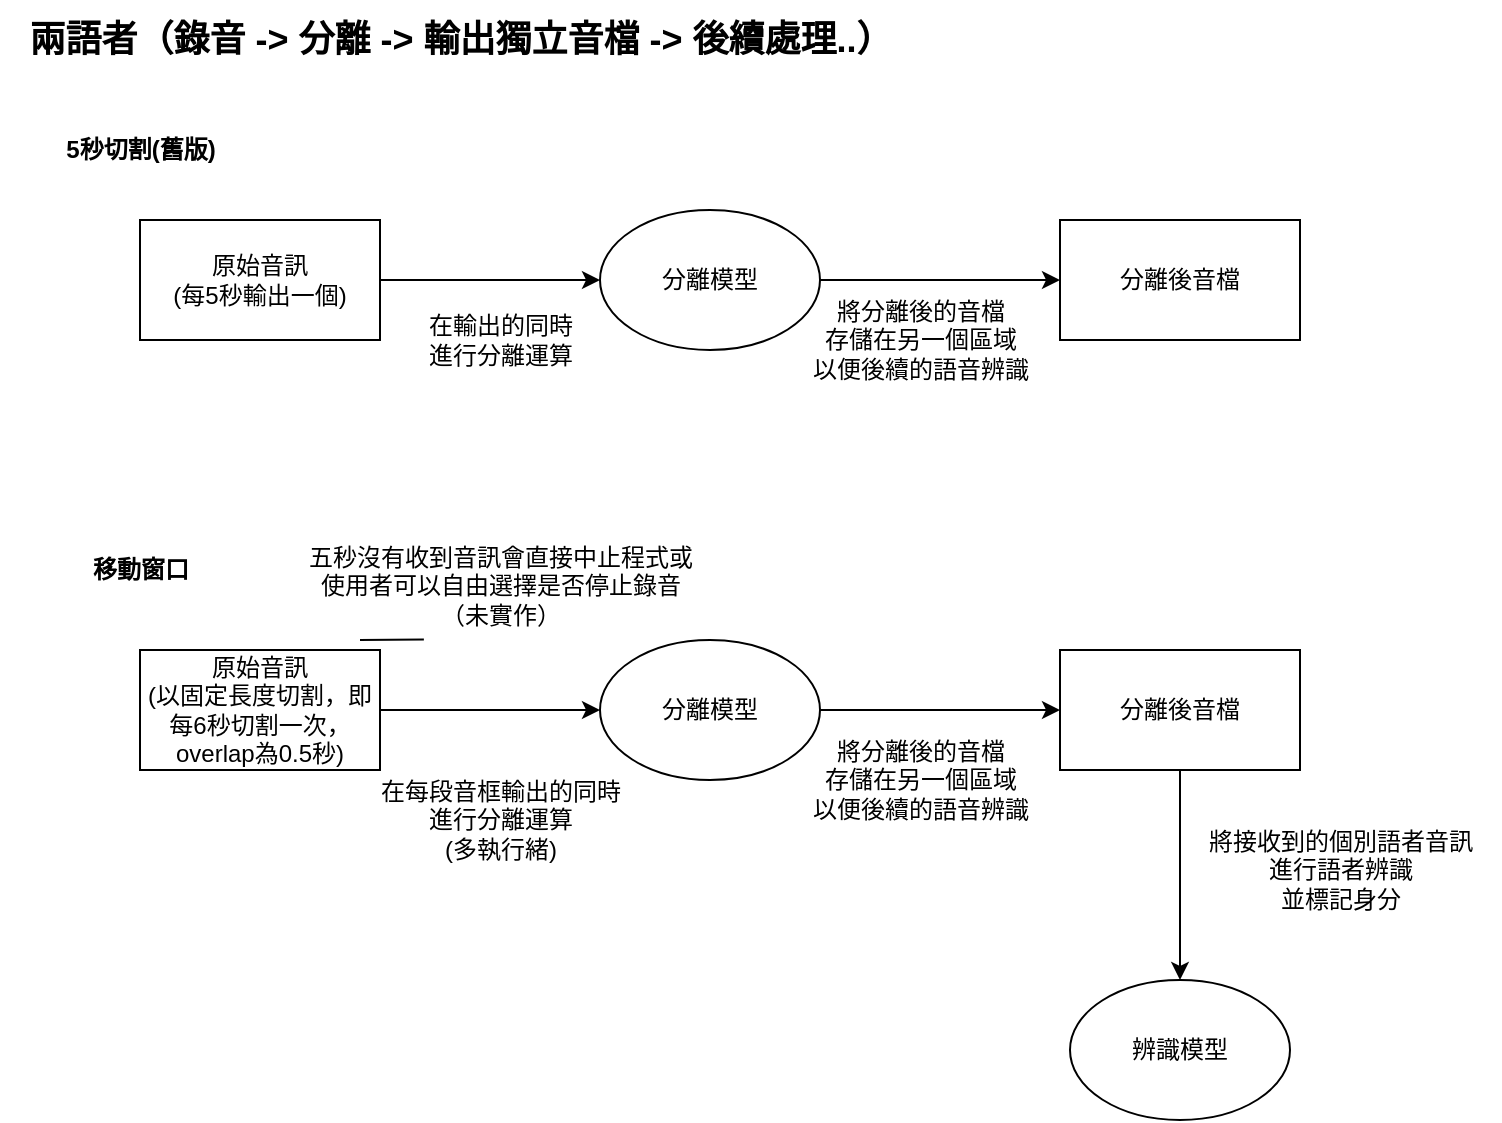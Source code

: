<mxfile version="25.0.3">
  <diagram name="第 1 页" id="mbmaIwCZK5cXzv-pkxVY">
    <mxGraphModel dx="743" dy="383" grid="1" gridSize="10" guides="1" tooltips="1" connect="1" arrows="1" fold="1" page="1" pageScale="1" pageWidth="1654" pageHeight="1169" math="0" shadow="0">
      <root>
        <mxCell id="0" />
        <mxCell id="1" parent="0" />
        <mxCell id="Co1p_BzvC4izIlK4ZqVG-3" value="" style="edgeStyle=orthogonalEdgeStyle;rounded=0;orthogonalLoop=1;jettySize=auto;html=1;" parent="1" source="Co1p_BzvC4izIlK4ZqVG-1" target="Co1p_BzvC4izIlK4ZqVG-2" edge="1">
          <mxGeometry relative="1" as="geometry" />
        </mxCell>
        <mxCell id="Co1p_BzvC4izIlK4ZqVG-1" value="原始音訊&lt;div&gt;(每5秒輸出一個)&lt;/div&gt;" style="rounded=0;whiteSpace=wrap;html=1;" parent="1" vertex="1">
          <mxGeometry x="80" y="140" width="120" height="60" as="geometry" />
        </mxCell>
        <mxCell id="Co1p_BzvC4izIlK4ZqVG-5" value="" style="edgeStyle=orthogonalEdgeStyle;rounded=0;orthogonalLoop=1;jettySize=auto;html=1;" parent="1" source="Co1p_BzvC4izIlK4ZqVG-2" target="Co1p_BzvC4izIlK4ZqVG-4" edge="1">
          <mxGeometry relative="1" as="geometry" />
        </mxCell>
        <mxCell id="Co1p_BzvC4izIlK4ZqVG-2" value="分離模型" style="ellipse;whiteSpace=wrap;html=1;" parent="1" vertex="1">
          <mxGeometry x="310" y="135" width="110" height="70" as="geometry" />
        </mxCell>
        <mxCell id="Co1p_BzvC4izIlK4ZqVG-4" value="分離後音檔" style="rounded=0;whiteSpace=wrap;html=1;" parent="1" vertex="1">
          <mxGeometry x="540" y="140" width="120" height="60" as="geometry" />
        </mxCell>
        <mxCell id="Co1p_BzvC4izIlK4ZqVG-6" value="在輸出的同時&lt;div&gt;進行分離運算&lt;/div&gt;" style="text;html=1;align=center;verticalAlign=middle;resizable=0;points=[];autosize=1;strokeColor=none;fillColor=none;" parent="1" vertex="1">
          <mxGeometry x="210" y="180" width="100" height="40" as="geometry" />
        </mxCell>
        <mxCell id="Co1p_BzvC4izIlK4ZqVG-7" value="將分離後的音檔&lt;div&gt;存儲在另一個區域&lt;/div&gt;&lt;div&gt;以便後續的語音辨識&lt;/div&gt;" style="text;html=1;align=center;verticalAlign=middle;resizable=0;points=[];autosize=1;strokeColor=none;fillColor=none;" parent="1" vertex="1">
          <mxGeometry x="405" y="170" width="130" height="60" as="geometry" />
        </mxCell>
        <mxCell id="imE-p2sqSigTD8bL96RM-1" value="" style="edgeStyle=orthogonalEdgeStyle;rounded=0;orthogonalLoop=1;jettySize=auto;html=1;" parent="1" source="imE-p2sqSigTD8bL96RM-2" target="imE-p2sqSigTD8bL96RM-4" edge="1">
          <mxGeometry relative="1" as="geometry" />
        </mxCell>
        <mxCell id="imE-p2sqSigTD8bL96RM-2" value="原始音訊&lt;div&gt;(以固定長度切割，即每6秒切割一次，&lt;/div&gt;&lt;div&gt;overlap為0.5秒)&lt;/div&gt;" style="rounded=0;whiteSpace=wrap;html=1;" parent="1" vertex="1">
          <mxGeometry x="80" y="355" width="120" height="60" as="geometry" />
        </mxCell>
        <mxCell id="imE-p2sqSigTD8bL96RM-3" value="" style="edgeStyle=orthogonalEdgeStyle;rounded=0;orthogonalLoop=1;jettySize=auto;html=1;" parent="1" source="imE-p2sqSigTD8bL96RM-4" target="imE-p2sqSigTD8bL96RM-5" edge="1">
          <mxGeometry relative="1" as="geometry" />
        </mxCell>
        <mxCell id="imE-p2sqSigTD8bL96RM-4" value="分離模型" style="ellipse;whiteSpace=wrap;html=1;" parent="1" vertex="1">
          <mxGeometry x="310" y="350" width="110" height="70" as="geometry" />
        </mxCell>
        <mxCell id="imE-p2sqSigTD8bL96RM-5" value="分離後音檔" style="rounded=0;whiteSpace=wrap;html=1;" parent="1" vertex="1">
          <mxGeometry x="540" y="355" width="120" height="60" as="geometry" />
        </mxCell>
        <mxCell id="imE-p2sqSigTD8bL96RM-6" value="在每段音框輸出的同時&lt;div&gt;進行分離運算&lt;/div&gt;&lt;div&gt;(多執行緒)&lt;/div&gt;" style="text;html=1;align=center;verticalAlign=middle;resizable=0;points=[];autosize=1;strokeColor=none;fillColor=none;" parent="1" vertex="1">
          <mxGeometry x="190" y="410" width="140" height="60" as="geometry" />
        </mxCell>
        <mxCell id="imE-p2sqSigTD8bL96RM-7" value="將分離後的音檔&lt;div&gt;存儲在另一個區域&lt;/div&gt;&lt;div&gt;以便後續的語音辨識&lt;/div&gt;" style="text;html=1;align=center;verticalAlign=middle;resizable=0;points=[];autosize=1;strokeColor=none;fillColor=none;" parent="1" vertex="1">
          <mxGeometry x="405" y="390" width="130" height="60" as="geometry" />
        </mxCell>
        <mxCell id="nur4ARf7xe8F05sgQiX5-1" value="&lt;b&gt;移動窗口&lt;/b&gt;" style="text;html=1;align=center;verticalAlign=middle;resizable=0;points=[];autosize=1;strokeColor=none;fillColor=none;" parent="1" vertex="1">
          <mxGeometry x="45" y="300" width="70" height="30" as="geometry" />
        </mxCell>
        <mxCell id="nur4ARf7xe8F05sgQiX5-2" value="&lt;b&gt;5秒切割(舊版)&lt;/b&gt;" style="text;html=1;align=center;verticalAlign=middle;resizable=0;points=[];autosize=1;strokeColor=none;fillColor=none;" parent="1" vertex="1">
          <mxGeometry x="30" y="90" width="100" height="30" as="geometry" />
        </mxCell>
        <mxCell id="nur4ARf7xe8F05sgQiX5-4" value="五秒沒有收到音訊會直接中止程式或&lt;div&gt;使用者可以自由選擇是否停止錄音&lt;br&gt;&lt;div&gt;&lt;div&gt;（未實作）&lt;/div&gt;&lt;/div&gt;&lt;/div&gt;" style="text;html=1;align=center;verticalAlign=middle;resizable=0;points=[];autosize=1;strokeColor=none;fillColor=none;" parent="1" vertex="1">
          <mxGeometry x="150" y="293" width="220" height="60" as="geometry" />
        </mxCell>
        <mxCell id="nur4ARf7xe8F05sgQiX5-5" value="" style="endArrow=none;html=1;rounded=0;entryX=0.327;entryY=0.945;entryDx=0;entryDy=0;entryPerimeter=0;" parent="1" target="nur4ARf7xe8F05sgQiX5-4" edge="1">
          <mxGeometry width="50" height="50" relative="1" as="geometry">
            <mxPoint x="190" y="350" as="sourcePoint" />
            <mxPoint x="470" y="250" as="targetPoint" />
          </mxGeometry>
        </mxCell>
        <mxCell id="nur4ARf7xe8F05sgQiX5-6" value="&lt;b&gt;&lt;font style=&quot;font-size: 18px;&quot;&gt;兩語者（錄音 -&amp;gt; 分離 -&amp;gt; 輸出獨立音檔 -&amp;gt; 後續處理..）&lt;/font&gt;&lt;/b&gt;" style="text;html=1;align=center;verticalAlign=middle;resizable=0;points=[];autosize=1;strokeColor=none;fillColor=none;" parent="1" vertex="1">
          <mxGeometry x="10" y="30" width="460" height="40" as="geometry" />
        </mxCell>
        <mxCell id="hZNCKtwWiKy_EFRO6xbK-1" value="" style="edgeStyle=orthogonalEdgeStyle;rounded=0;orthogonalLoop=1;jettySize=auto;html=1;exitX=0.5;exitY=1;exitDx=0;exitDy=0;entryX=0.5;entryY=0;entryDx=0;entryDy=0;" edge="1" parent="1" source="imE-p2sqSigTD8bL96RM-5" target="hZNCKtwWiKy_EFRO6xbK-2">
          <mxGeometry relative="1" as="geometry">
            <mxPoint x="430" y="395" as="sourcePoint" />
            <mxPoint x="600" y="470" as="targetPoint" />
          </mxGeometry>
        </mxCell>
        <mxCell id="hZNCKtwWiKy_EFRO6xbK-2" value="辨識模型" style="ellipse;whiteSpace=wrap;html=1;" vertex="1" parent="1">
          <mxGeometry x="545" y="520" width="110" height="70" as="geometry" />
        </mxCell>
        <mxCell id="hZNCKtwWiKy_EFRO6xbK-3" value="將接收到的個別語者音訊&lt;div&gt;進行語者辨識&lt;/div&gt;&lt;div&gt;並標記身分&lt;/div&gt;" style="text;html=1;align=center;verticalAlign=middle;resizable=0;points=[];autosize=1;strokeColor=none;fillColor=none;" vertex="1" parent="1">
          <mxGeometry x="600" y="435" width="160" height="60" as="geometry" />
        </mxCell>
      </root>
    </mxGraphModel>
  </diagram>
</mxfile>

